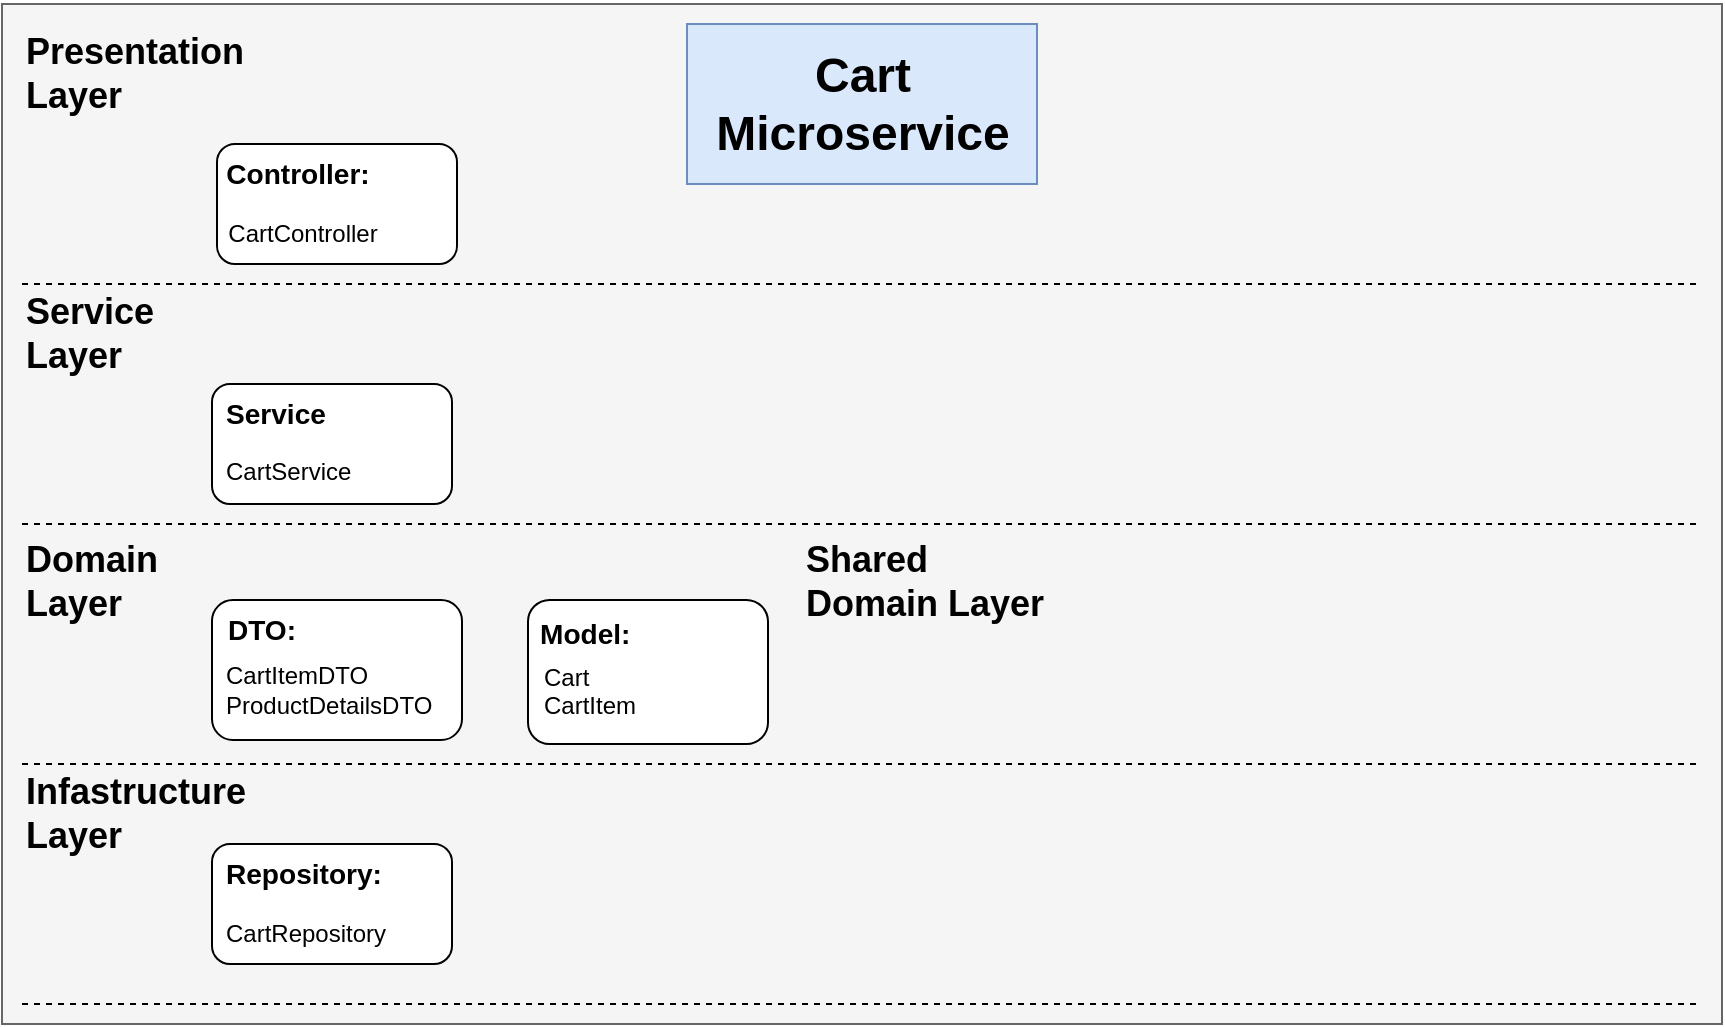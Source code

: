 <mxfile version="24.7.17">
  <diagram name="Page-1" id="kIctkeBkr8f2s4fUDdkD">
    <mxGraphModel dx="972" dy="681" grid="1" gridSize="10" guides="1" tooltips="1" connect="1" arrows="1" fold="1" page="1" pageScale="1" pageWidth="827" pageHeight="1169" math="0" shadow="0">
      <root>
        <mxCell id="0" />
        <mxCell id="1" parent="0" />
        <mxCell id="JEee_by6WqiBMCdvXWW1-28" value="" style="rounded=0;whiteSpace=wrap;html=1;fillColor=#f5f5f5;fontColor=#333333;strokeColor=#666666;" vertex="1" parent="1">
          <mxGeometry x="110" y="20" width="860" height="510" as="geometry" />
        </mxCell>
        <mxCell id="JEee_by6WqiBMCdvXWW1-52" value="" style="rounded=1;whiteSpace=wrap;html=1;" vertex="1" parent="1">
          <mxGeometry x="217.5" y="90" width="120" height="60" as="geometry" />
        </mxCell>
        <mxCell id="JEee_by6WqiBMCdvXWW1-42" value="" style="rounded=1;whiteSpace=wrap;html=1;" vertex="1" parent="1">
          <mxGeometry x="215" y="210" width="120" height="60" as="geometry" />
        </mxCell>
        <mxCell id="JEee_by6WqiBMCdvXWW1-39" value="" style="rounded=1;whiteSpace=wrap;html=1;" vertex="1" parent="1">
          <mxGeometry x="373" y="318" width="120" height="72" as="geometry" />
        </mxCell>
        <mxCell id="JEee_by6WqiBMCdvXWW1-34" value="" style="rounded=1;whiteSpace=wrap;html=1;" vertex="1" parent="1">
          <mxGeometry x="215" y="440" width="120" height="60" as="geometry" />
        </mxCell>
        <mxCell id="JEee_by6WqiBMCdvXWW1-4" value="&lt;h1&gt;Cart Microservice&lt;/h1&gt;" style="text;html=1;align=center;verticalAlign=middle;whiteSpace=wrap;rounded=0;fillColor=#dae8fc;strokeColor=#6c8ebf;" vertex="1" parent="1">
          <mxGeometry x="452.5" y="30" width="175" height="80" as="geometry" />
        </mxCell>
        <mxCell id="JEee_by6WqiBMCdvXWW1-6" value="" style="endArrow=none;html=1;rounded=0;bendable=0;fixDash=1;curved=0;dashed=1;" edge="1" parent="1">
          <mxGeometry width="50" height="50" relative="1" as="geometry">
            <mxPoint x="120" y="160" as="sourcePoint" />
            <mxPoint x="960" y="160" as="targetPoint" />
          </mxGeometry>
        </mxCell>
        <mxCell id="JEee_by6WqiBMCdvXWW1-7" value="" style="endArrow=none;html=1;rounded=0;dashed=1;" edge="1" parent="1">
          <mxGeometry width="50" height="50" relative="1" as="geometry">
            <mxPoint x="120" y="280" as="sourcePoint" />
            <mxPoint x="960" y="280" as="targetPoint" />
          </mxGeometry>
        </mxCell>
        <mxCell id="JEee_by6WqiBMCdvXWW1-8" value="" style="endArrow=none;html=1;rounded=0;dashed=1;" edge="1" parent="1">
          <mxGeometry width="50" height="50" relative="1" as="geometry">
            <mxPoint x="120" y="400" as="sourcePoint" />
            <mxPoint x="960" y="400" as="targetPoint" />
          </mxGeometry>
        </mxCell>
        <mxCell id="JEee_by6WqiBMCdvXWW1-9" value="&lt;h2&gt;Presentation Layer&lt;/h2&gt;" style="text;html=1;align=left;verticalAlign=middle;whiteSpace=wrap;rounded=0;" vertex="1" parent="1">
          <mxGeometry x="120" y="40" width="60" height="30" as="geometry" />
        </mxCell>
        <mxCell id="JEee_by6WqiBMCdvXWW1-10" value="&lt;h2&gt;Service Layer&lt;/h2&gt;" style="text;html=1;align=left;verticalAlign=middle;whiteSpace=wrap;rounded=0;" vertex="1" parent="1">
          <mxGeometry x="120" y="170" width="60" height="30" as="geometry" />
        </mxCell>
        <mxCell id="JEee_by6WqiBMCdvXWW1-11" value="&lt;h2&gt;Domain Layer&lt;/h2&gt;" style="text;html=1;align=left;verticalAlign=middle;whiteSpace=wrap;rounded=0;" vertex="1" parent="1">
          <mxGeometry x="120" y="294" width="60" height="30" as="geometry" />
        </mxCell>
        <mxCell id="JEee_by6WqiBMCdvXWW1-12" value="&lt;h2&gt;Infastructure Layer&lt;/h2&gt;" style="text;html=1;align=left;verticalAlign=middle;whiteSpace=wrap;rounded=0;" vertex="1" parent="1">
          <mxGeometry x="120" y="410" width="60" height="30" as="geometry" />
        </mxCell>
        <mxCell id="JEee_by6WqiBMCdvXWW1-13" value="" style="endArrow=none;html=1;rounded=0;dashed=1;" edge="1" parent="1">
          <mxGeometry width="50" height="50" relative="1" as="geometry">
            <mxPoint x="120" y="520" as="sourcePoint" />
            <mxPoint x="960" y="520" as="targetPoint" />
          </mxGeometry>
        </mxCell>
        <mxCell id="JEee_by6WqiBMCdvXWW1-15" value="&lt;h2&gt;Shared Domain Layer&lt;/h2&gt;" style="text;html=1;align=left;verticalAlign=middle;whiteSpace=wrap;rounded=0;" vertex="1" parent="1">
          <mxGeometry x="510" y="294" width="130" height="30" as="geometry" />
        </mxCell>
        <mxCell id="JEee_by6WqiBMCdvXWW1-26" value="CartService" style="text;whiteSpace=wrap;" vertex="1" parent="1">
          <mxGeometry x="220" y="240" width="70" height="20" as="geometry" />
        </mxCell>
        <mxCell id="JEee_by6WqiBMCdvXWW1-33" value="" style="rounded=1;whiteSpace=wrap;html=1;" vertex="1" parent="1">
          <mxGeometry x="215" y="318" width="125" height="70" as="geometry" />
        </mxCell>
        <mxCell id="JEee_by6WqiBMCdvXWW1-31" value="&lt;h3&gt;&lt;span style=&quot;text-align: left;&quot;&gt;DTO:&lt;/span&gt;&lt;/h3&gt;" style="text;html=1;align=center;verticalAlign=middle;whiteSpace=wrap;rounded=0;" vertex="1" parent="1">
          <mxGeometry x="220" y="318" width="40" height="30" as="geometry" />
        </mxCell>
        <mxCell id="JEee_by6WqiBMCdvXWW1-32" value="&lt;p style=&quot;line-height: 120%;&quot;&gt;&lt;/p&gt;&lt;div style=&quot;&quot;&gt;CartItemDTO&lt;/div&gt;&lt;div style=&quot;&quot;&gt;ProductDetailsDTO&lt;/div&gt;&lt;p&gt;&lt;/p&gt;" style="text;html=1;align=left;verticalAlign=middle;whiteSpace=wrap;rounded=0;" vertex="1" parent="1">
          <mxGeometry x="220" y="338" width="110" height="50" as="geometry" />
        </mxCell>
        <mxCell id="JEee_by6WqiBMCdvXWW1-36" value="Cart&#xa;CartItem" style="text;whiteSpace=wrap;" vertex="1" parent="1">
          <mxGeometry x="379" y="343" width="64" height="40" as="geometry" />
        </mxCell>
        <mxCell id="JEee_by6WqiBMCdvXWW1-37" value="&lt;h3&gt;Repository:&lt;/h3&gt;" style="text;html=1;align=left;verticalAlign=middle;whiteSpace=wrap;rounded=0;" vertex="1" parent="1">
          <mxGeometry x="220" y="440" width="80" height="30" as="geometry" />
        </mxCell>
        <mxCell id="JEee_by6WqiBMCdvXWW1-38" value="CartRepository" style="text;html=1;align=left;verticalAlign=middle;whiteSpace=wrap;rounded=0;" vertex="1" parent="1">
          <mxGeometry x="220" y="470" width="90" height="30" as="geometry" />
        </mxCell>
        <mxCell id="JEee_by6WqiBMCdvXWW1-40" value="&lt;h3&gt;Model:&lt;/h3&gt;" style="text;strokeColor=none;fillColor=none;align=left;verticalAlign=middle;spacingLeft=4;spacingRight=4;overflow=hidden;points=[[0,0.5],[1,0.5]];portConstraint=eastwest;rotatable=0;whiteSpace=wrap;html=1;" vertex="1" parent="1">
          <mxGeometry x="373" y="310" width="86" height="38" as="geometry" />
        </mxCell>
        <mxCell id="JEee_by6WqiBMCdvXWW1-49" value="&lt;h3&gt;Service&lt;/h3&gt;" style="text;html=1;align=left;verticalAlign=middle;whiteSpace=wrap;rounded=0;" vertex="1" parent="1">
          <mxGeometry x="220" y="210" width="60" height="30" as="geometry" />
        </mxCell>
        <mxCell id="JEee_by6WqiBMCdvXWW1-50" value="&lt;h3&gt;Controller:&lt;/h3&gt;" style="text;html=1;align=center;verticalAlign=middle;whiteSpace=wrap;rounded=0;" vertex="1" parent="1">
          <mxGeometry x="227.5" y="90" width="60" height="30" as="geometry" />
        </mxCell>
        <mxCell id="JEee_by6WqiBMCdvXWW1-51" value="CartController" style="text;html=1;align=center;verticalAlign=middle;whiteSpace=wrap;rounded=0;" vertex="1" parent="1">
          <mxGeometry x="222.5" y="120" width="75" height="30" as="geometry" />
        </mxCell>
      </root>
    </mxGraphModel>
  </diagram>
</mxfile>
